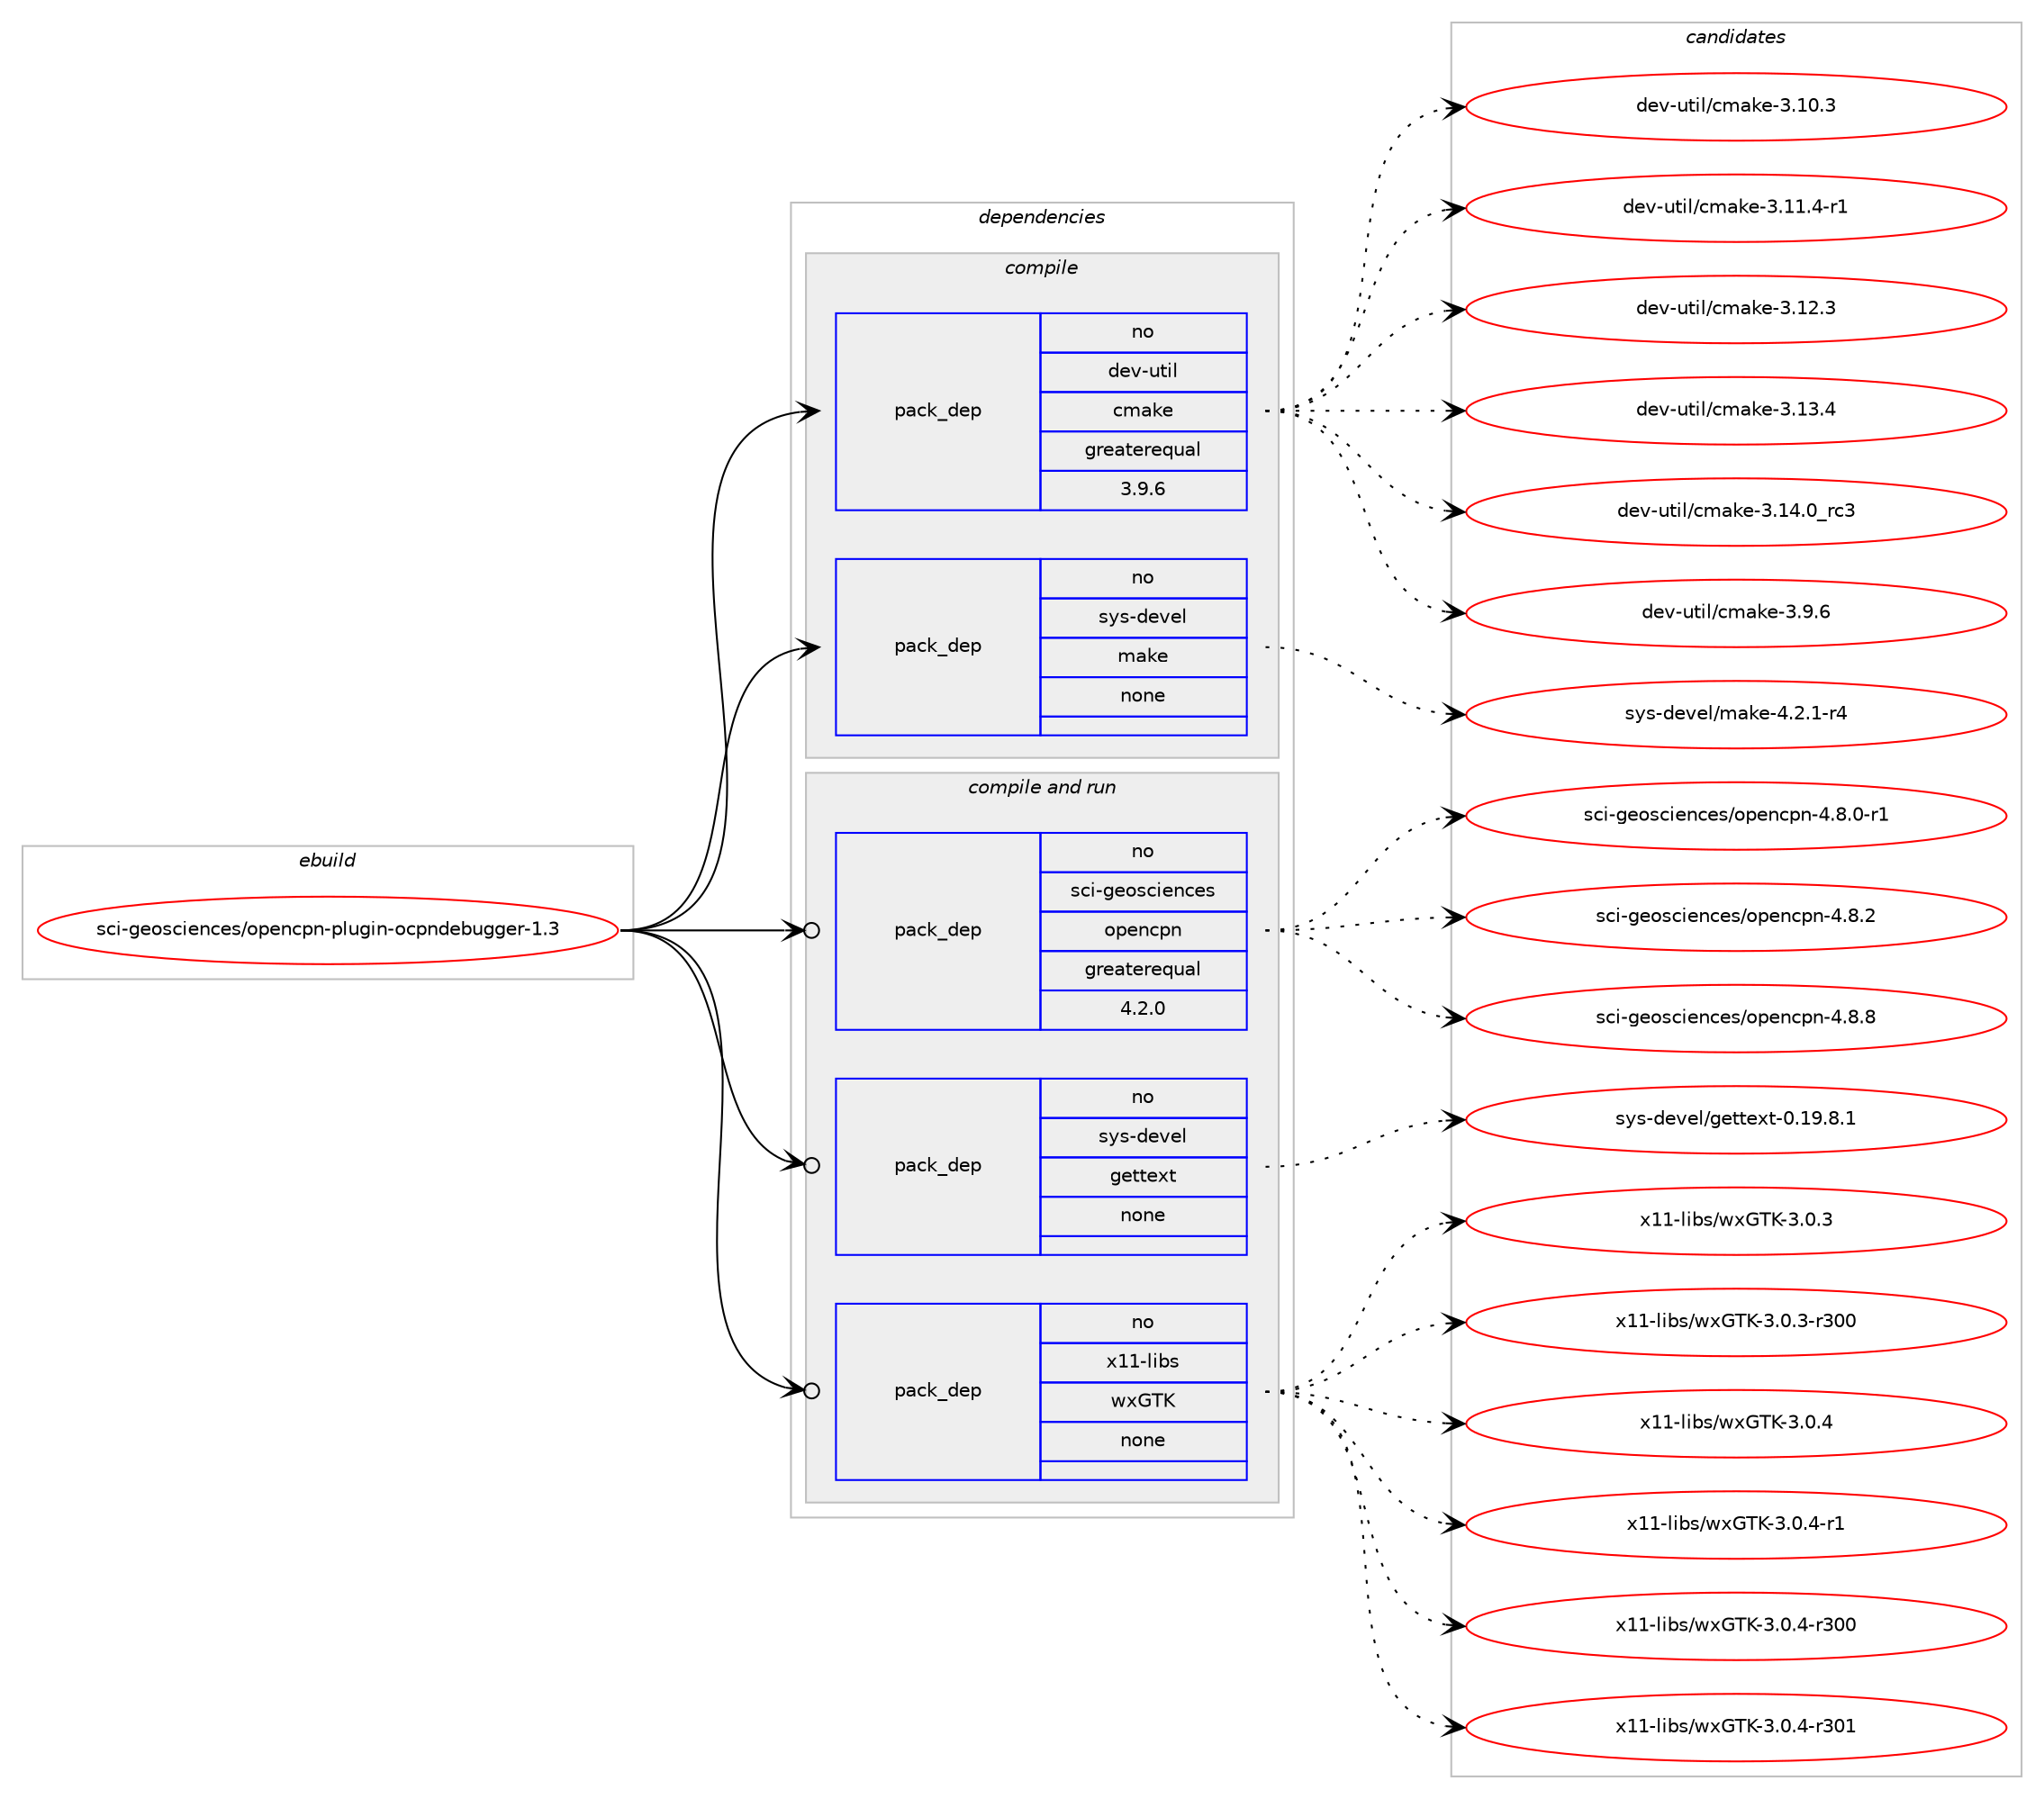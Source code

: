 digraph prolog {

# *************
# Graph options
# *************

newrank=true;
concentrate=true;
compound=true;
graph [rankdir=LR,fontname=Helvetica,fontsize=10,ranksep=1.5];#, ranksep=2.5, nodesep=0.2];
edge  [arrowhead=vee];
node  [fontname=Helvetica,fontsize=10];

# **********
# The ebuild
# **********

subgraph cluster_leftcol {
color=gray;
rank=same;
label=<<i>ebuild</i>>;
id [label="sci-geosciences/opencpn-plugin-ocpndebugger-1.3", color=red, width=4, href="../sci-geosciences/opencpn-plugin-ocpndebugger-1.3.svg"];
}

# ****************
# The dependencies
# ****************

subgraph cluster_midcol {
color=gray;
label=<<i>dependencies</i>>;
subgraph cluster_compile {
fillcolor="#eeeeee";
style=filled;
label=<<i>compile</i>>;
subgraph pack1210726 {
dependency1691302 [label=<<TABLE BORDER="0" CELLBORDER="1" CELLSPACING="0" CELLPADDING="4" WIDTH="220"><TR><TD ROWSPAN="6" CELLPADDING="30">pack_dep</TD></TR><TR><TD WIDTH="110">no</TD></TR><TR><TD>dev-util</TD></TR><TR><TD>cmake</TD></TR><TR><TD>greaterequal</TD></TR><TR><TD>3.9.6</TD></TR></TABLE>>, shape=none, color=blue];
}
id:e -> dependency1691302:w [weight=20,style="solid",arrowhead="vee"];
subgraph pack1210727 {
dependency1691303 [label=<<TABLE BORDER="0" CELLBORDER="1" CELLSPACING="0" CELLPADDING="4" WIDTH="220"><TR><TD ROWSPAN="6" CELLPADDING="30">pack_dep</TD></TR><TR><TD WIDTH="110">no</TD></TR><TR><TD>sys-devel</TD></TR><TR><TD>make</TD></TR><TR><TD>none</TD></TR><TR><TD></TD></TR></TABLE>>, shape=none, color=blue];
}
id:e -> dependency1691303:w [weight=20,style="solid",arrowhead="vee"];
}
subgraph cluster_compileandrun {
fillcolor="#eeeeee";
style=filled;
label=<<i>compile and run</i>>;
subgraph pack1210728 {
dependency1691304 [label=<<TABLE BORDER="0" CELLBORDER="1" CELLSPACING="0" CELLPADDING="4" WIDTH="220"><TR><TD ROWSPAN="6" CELLPADDING="30">pack_dep</TD></TR><TR><TD WIDTH="110">no</TD></TR><TR><TD>sci-geosciences</TD></TR><TR><TD>opencpn</TD></TR><TR><TD>greaterequal</TD></TR><TR><TD>4.2.0</TD></TR></TABLE>>, shape=none, color=blue];
}
id:e -> dependency1691304:w [weight=20,style="solid",arrowhead="odotvee"];
subgraph pack1210729 {
dependency1691305 [label=<<TABLE BORDER="0" CELLBORDER="1" CELLSPACING="0" CELLPADDING="4" WIDTH="220"><TR><TD ROWSPAN="6" CELLPADDING="30">pack_dep</TD></TR><TR><TD WIDTH="110">no</TD></TR><TR><TD>sys-devel</TD></TR><TR><TD>gettext</TD></TR><TR><TD>none</TD></TR><TR><TD></TD></TR></TABLE>>, shape=none, color=blue];
}
id:e -> dependency1691305:w [weight=20,style="solid",arrowhead="odotvee"];
subgraph pack1210730 {
dependency1691306 [label=<<TABLE BORDER="0" CELLBORDER="1" CELLSPACING="0" CELLPADDING="4" WIDTH="220"><TR><TD ROWSPAN="6" CELLPADDING="30">pack_dep</TD></TR><TR><TD WIDTH="110">no</TD></TR><TR><TD>x11-libs</TD></TR><TR><TD>wxGTK</TD></TR><TR><TD>none</TD></TR><TR><TD></TD></TR></TABLE>>, shape=none, color=blue];
}
id:e -> dependency1691306:w [weight=20,style="solid",arrowhead="odotvee"];
}
subgraph cluster_run {
fillcolor="#eeeeee";
style=filled;
label=<<i>run</i>>;
}
}

# **************
# The candidates
# **************

subgraph cluster_choices {
rank=same;
color=gray;
label=<<i>candidates</i>>;

subgraph choice1210726 {
color=black;
nodesep=1;
choice1001011184511711610510847991099710710145514649484651 [label="dev-util/cmake-3.10.3", color=red, width=4,href="../dev-util/cmake-3.10.3.svg"];
choice10010111845117116105108479910997107101455146494946524511449 [label="dev-util/cmake-3.11.4-r1", color=red, width=4,href="../dev-util/cmake-3.11.4-r1.svg"];
choice1001011184511711610510847991099710710145514649504651 [label="dev-util/cmake-3.12.3", color=red, width=4,href="../dev-util/cmake-3.12.3.svg"];
choice1001011184511711610510847991099710710145514649514652 [label="dev-util/cmake-3.13.4", color=red, width=4,href="../dev-util/cmake-3.13.4.svg"];
choice1001011184511711610510847991099710710145514649524648951149951 [label="dev-util/cmake-3.14.0_rc3", color=red, width=4,href="../dev-util/cmake-3.14.0_rc3.svg"];
choice10010111845117116105108479910997107101455146574654 [label="dev-util/cmake-3.9.6", color=red, width=4,href="../dev-util/cmake-3.9.6.svg"];
dependency1691302:e -> choice1001011184511711610510847991099710710145514649484651:w [style=dotted,weight="100"];
dependency1691302:e -> choice10010111845117116105108479910997107101455146494946524511449:w [style=dotted,weight="100"];
dependency1691302:e -> choice1001011184511711610510847991099710710145514649504651:w [style=dotted,weight="100"];
dependency1691302:e -> choice1001011184511711610510847991099710710145514649514652:w [style=dotted,weight="100"];
dependency1691302:e -> choice1001011184511711610510847991099710710145514649524648951149951:w [style=dotted,weight="100"];
dependency1691302:e -> choice10010111845117116105108479910997107101455146574654:w [style=dotted,weight="100"];
}
subgraph choice1210727 {
color=black;
nodesep=1;
choice1151211154510010111810110847109971071014552465046494511452 [label="sys-devel/make-4.2.1-r4", color=red, width=4,href="../sys-devel/make-4.2.1-r4.svg"];
dependency1691303:e -> choice1151211154510010111810110847109971071014552465046494511452:w [style=dotted,weight="100"];
}
subgraph choice1210728 {
color=black;
nodesep=1;
choice1159910545103101111115991051011109910111547111112101110991121104552465646484511449 [label="sci-geosciences/opencpn-4.8.0-r1", color=red, width=4,href="../sci-geosciences/opencpn-4.8.0-r1.svg"];
choice115991054510310111111599105101110991011154711111210111099112110455246564650 [label="sci-geosciences/opencpn-4.8.2", color=red, width=4,href="../sci-geosciences/opencpn-4.8.2.svg"];
choice115991054510310111111599105101110991011154711111210111099112110455246564656 [label="sci-geosciences/opencpn-4.8.8", color=red, width=4,href="../sci-geosciences/opencpn-4.8.8.svg"];
dependency1691304:e -> choice1159910545103101111115991051011109910111547111112101110991121104552465646484511449:w [style=dotted,weight="100"];
dependency1691304:e -> choice115991054510310111111599105101110991011154711111210111099112110455246564650:w [style=dotted,weight="100"];
dependency1691304:e -> choice115991054510310111111599105101110991011154711111210111099112110455246564656:w [style=dotted,weight="100"];
}
subgraph choice1210729 {
color=black;
nodesep=1;
choice1151211154510010111810110847103101116116101120116454846495746564649 [label="sys-devel/gettext-0.19.8.1", color=red, width=4,href="../sys-devel/gettext-0.19.8.1.svg"];
dependency1691305:e -> choice1151211154510010111810110847103101116116101120116454846495746564649:w [style=dotted,weight="100"];
}
subgraph choice1210730 {
color=black;
nodesep=1;
choice1204949451081059811547119120718475455146484651 [label="x11-libs/wxGTK-3.0.3", color=red, width=4,href="../x11-libs/wxGTK-3.0.3.svg"];
choice120494945108105981154711912071847545514648465145114514848 [label="x11-libs/wxGTK-3.0.3-r300", color=red, width=4,href="../x11-libs/wxGTK-3.0.3-r300.svg"];
choice1204949451081059811547119120718475455146484652 [label="x11-libs/wxGTK-3.0.4", color=red, width=4,href="../x11-libs/wxGTK-3.0.4.svg"];
choice12049494510810598115471191207184754551464846524511449 [label="x11-libs/wxGTK-3.0.4-r1", color=red, width=4,href="../x11-libs/wxGTK-3.0.4-r1.svg"];
choice120494945108105981154711912071847545514648465245114514848 [label="x11-libs/wxGTK-3.0.4-r300", color=red, width=4,href="../x11-libs/wxGTK-3.0.4-r300.svg"];
choice120494945108105981154711912071847545514648465245114514849 [label="x11-libs/wxGTK-3.0.4-r301", color=red, width=4,href="../x11-libs/wxGTK-3.0.4-r301.svg"];
dependency1691306:e -> choice1204949451081059811547119120718475455146484651:w [style=dotted,weight="100"];
dependency1691306:e -> choice120494945108105981154711912071847545514648465145114514848:w [style=dotted,weight="100"];
dependency1691306:e -> choice1204949451081059811547119120718475455146484652:w [style=dotted,weight="100"];
dependency1691306:e -> choice12049494510810598115471191207184754551464846524511449:w [style=dotted,weight="100"];
dependency1691306:e -> choice120494945108105981154711912071847545514648465245114514848:w [style=dotted,weight="100"];
dependency1691306:e -> choice120494945108105981154711912071847545514648465245114514849:w [style=dotted,weight="100"];
}
}

}
